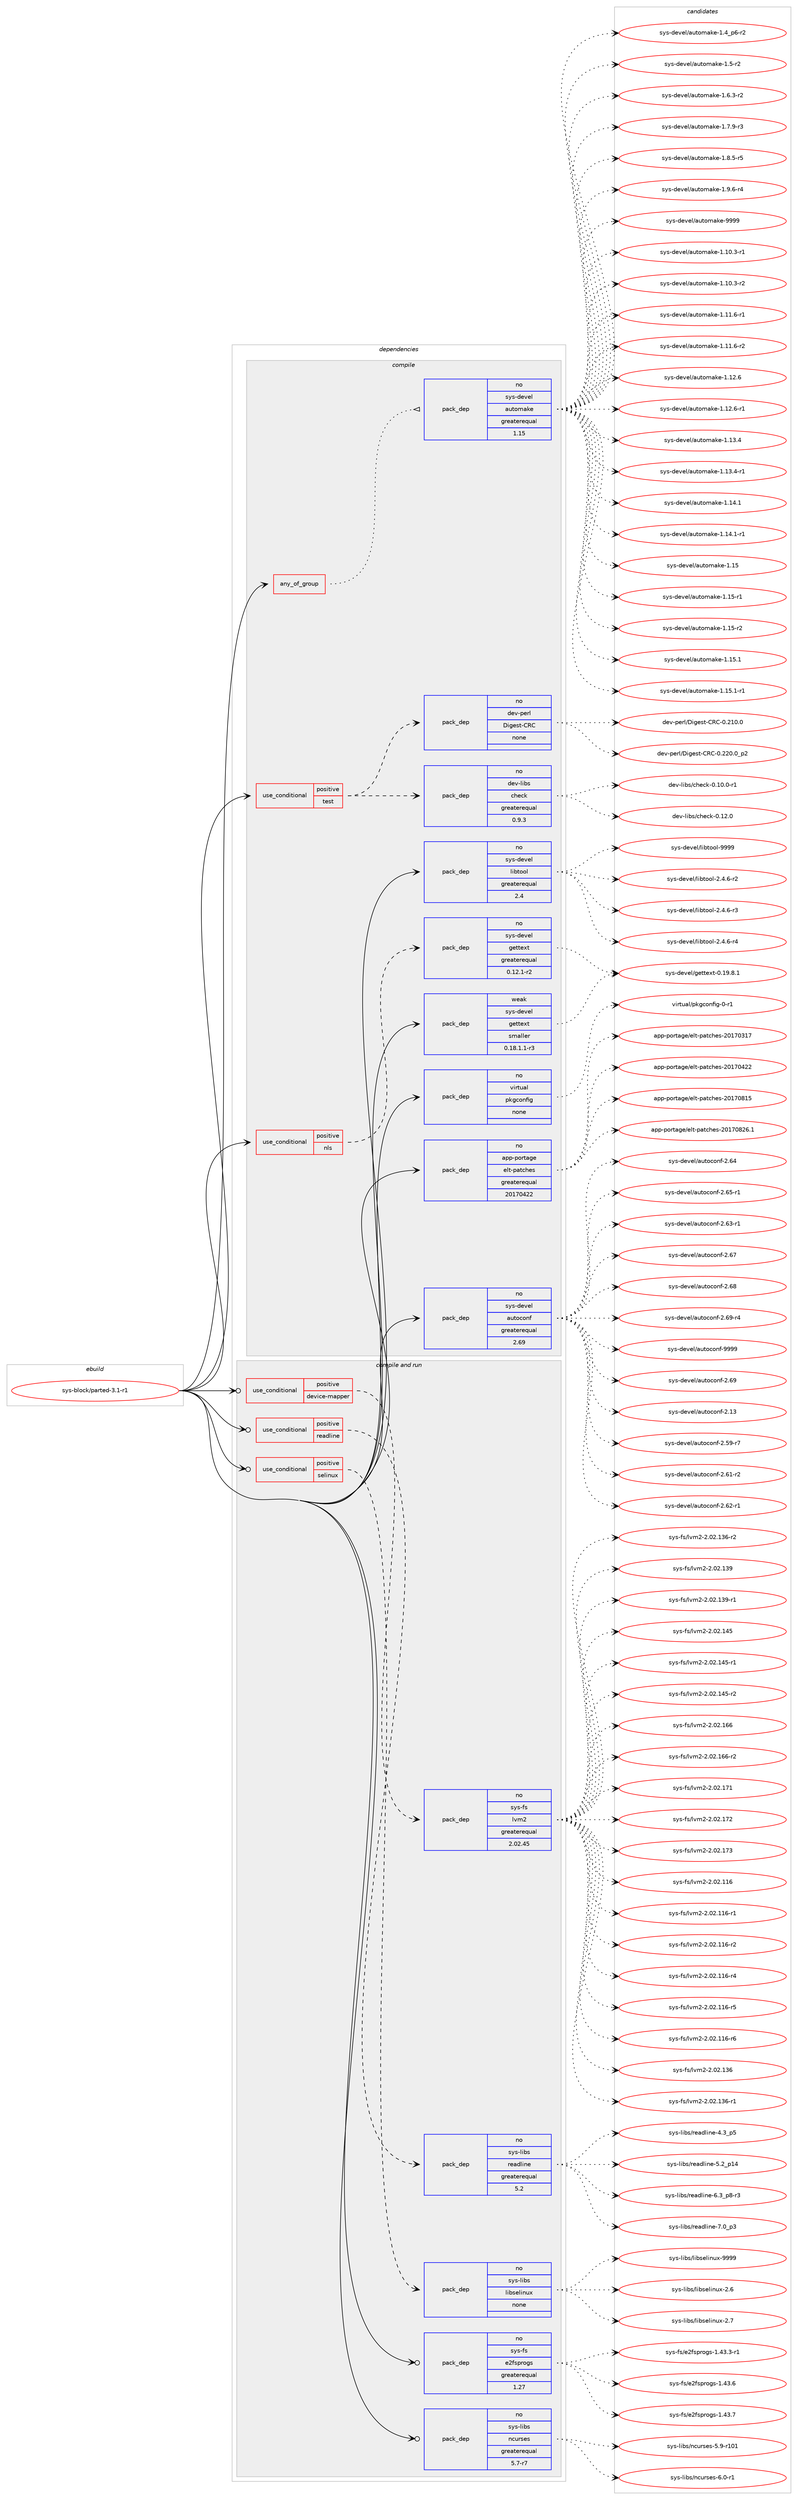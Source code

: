 digraph prolog {

# *************
# Graph options
# *************

newrank=true;
concentrate=true;
compound=true;
graph [rankdir=LR,fontname=Helvetica,fontsize=10,ranksep=1.5];#, ranksep=2.5, nodesep=0.2];
edge  [arrowhead=vee];
node  [fontname=Helvetica,fontsize=10];

# **********
# The ebuild
# **********

subgraph cluster_leftcol {
color=gray;
rank=same;
label=<<i>ebuild</i>>;
id [label="sys-block/parted-3.1-r1", color=red, width=4, href="../sys-block/parted-3.1-r1.svg"];
}

# ****************
# The dependencies
# ****************

subgraph cluster_midcol {
color=gray;
label=<<i>dependencies</i>>;
subgraph cluster_compile {
fillcolor="#eeeeee";
style=filled;
label=<<i>compile</i>>;
subgraph any8024 {
dependency476542 [label=<<TABLE BORDER="0" CELLBORDER="1" CELLSPACING="0" CELLPADDING="4"><TR><TD CELLPADDING="10">any_of_group</TD></TR></TABLE>>, shape=none, color=red];subgraph pack353472 {
dependency476543 [label=<<TABLE BORDER="0" CELLBORDER="1" CELLSPACING="0" CELLPADDING="4" WIDTH="220"><TR><TD ROWSPAN="6" CELLPADDING="30">pack_dep</TD></TR><TR><TD WIDTH="110">no</TD></TR><TR><TD>sys-devel</TD></TR><TR><TD>automake</TD></TR><TR><TD>greaterequal</TD></TR><TR><TD>1.15</TD></TR></TABLE>>, shape=none, color=blue];
}
dependency476542:e -> dependency476543:w [weight=20,style="dotted",arrowhead="oinv"];
}
id:e -> dependency476542:w [weight=20,style="solid",arrowhead="vee"];
subgraph cond114771 {
dependency476544 [label=<<TABLE BORDER="0" CELLBORDER="1" CELLSPACING="0" CELLPADDING="4"><TR><TD ROWSPAN="3" CELLPADDING="10">use_conditional</TD></TR><TR><TD>positive</TD></TR><TR><TD>nls</TD></TR></TABLE>>, shape=none, color=red];
subgraph pack353473 {
dependency476545 [label=<<TABLE BORDER="0" CELLBORDER="1" CELLSPACING="0" CELLPADDING="4" WIDTH="220"><TR><TD ROWSPAN="6" CELLPADDING="30">pack_dep</TD></TR><TR><TD WIDTH="110">no</TD></TR><TR><TD>sys-devel</TD></TR><TR><TD>gettext</TD></TR><TR><TD>greaterequal</TD></TR><TR><TD>0.12.1-r2</TD></TR></TABLE>>, shape=none, color=blue];
}
dependency476544:e -> dependency476545:w [weight=20,style="dashed",arrowhead="vee"];
}
id:e -> dependency476544:w [weight=20,style="solid",arrowhead="vee"];
subgraph cond114772 {
dependency476546 [label=<<TABLE BORDER="0" CELLBORDER="1" CELLSPACING="0" CELLPADDING="4"><TR><TD ROWSPAN="3" CELLPADDING="10">use_conditional</TD></TR><TR><TD>positive</TD></TR><TR><TD>test</TD></TR></TABLE>>, shape=none, color=red];
subgraph pack353474 {
dependency476547 [label=<<TABLE BORDER="0" CELLBORDER="1" CELLSPACING="0" CELLPADDING="4" WIDTH="220"><TR><TD ROWSPAN="6" CELLPADDING="30">pack_dep</TD></TR><TR><TD WIDTH="110">no</TD></TR><TR><TD>dev-libs</TD></TR><TR><TD>check</TD></TR><TR><TD>greaterequal</TD></TR><TR><TD>0.9.3</TD></TR></TABLE>>, shape=none, color=blue];
}
dependency476546:e -> dependency476547:w [weight=20,style="dashed",arrowhead="vee"];
subgraph pack353475 {
dependency476548 [label=<<TABLE BORDER="0" CELLBORDER="1" CELLSPACING="0" CELLPADDING="4" WIDTH="220"><TR><TD ROWSPAN="6" CELLPADDING="30">pack_dep</TD></TR><TR><TD WIDTH="110">no</TD></TR><TR><TD>dev-perl</TD></TR><TR><TD>Digest-CRC</TD></TR><TR><TD>none</TD></TR><TR><TD></TD></TR></TABLE>>, shape=none, color=blue];
}
dependency476546:e -> dependency476548:w [weight=20,style="dashed",arrowhead="vee"];
}
id:e -> dependency476546:w [weight=20,style="solid",arrowhead="vee"];
subgraph pack353476 {
dependency476549 [label=<<TABLE BORDER="0" CELLBORDER="1" CELLSPACING="0" CELLPADDING="4" WIDTH="220"><TR><TD ROWSPAN="6" CELLPADDING="30">pack_dep</TD></TR><TR><TD WIDTH="110">no</TD></TR><TR><TD>app-portage</TD></TR><TR><TD>elt-patches</TD></TR><TR><TD>greaterequal</TD></TR><TR><TD>20170422</TD></TR></TABLE>>, shape=none, color=blue];
}
id:e -> dependency476549:w [weight=20,style="solid",arrowhead="vee"];
subgraph pack353477 {
dependency476550 [label=<<TABLE BORDER="0" CELLBORDER="1" CELLSPACING="0" CELLPADDING="4" WIDTH="220"><TR><TD ROWSPAN="6" CELLPADDING="30">pack_dep</TD></TR><TR><TD WIDTH="110">no</TD></TR><TR><TD>sys-devel</TD></TR><TR><TD>autoconf</TD></TR><TR><TD>greaterequal</TD></TR><TR><TD>2.69</TD></TR></TABLE>>, shape=none, color=blue];
}
id:e -> dependency476550:w [weight=20,style="solid",arrowhead="vee"];
subgraph pack353478 {
dependency476551 [label=<<TABLE BORDER="0" CELLBORDER="1" CELLSPACING="0" CELLPADDING="4" WIDTH="220"><TR><TD ROWSPAN="6" CELLPADDING="30">pack_dep</TD></TR><TR><TD WIDTH="110">no</TD></TR><TR><TD>sys-devel</TD></TR><TR><TD>libtool</TD></TR><TR><TD>greaterequal</TD></TR><TR><TD>2.4</TD></TR></TABLE>>, shape=none, color=blue];
}
id:e -> dependency476551:w [weight=20,style="solid",arrowhead="vee"];
subgraph pack353479 {
dependency476552 [label=<<TABLE BORDER="0" CELLBORDER="1" CELLSPACING="0" CELLPADDING="4" WIDTH="220"><TR><TD ROWSPAN="6" CELLPADDING="30">pack_dep</TD></TR><TR><TD WIDTH="110">no</TD></TR><TR><TD>virtual</TD></TR><TR><TD>pkgconfig</TD></TR><TR><TD>none</TD></TR><TR><TD></TD></TR></TABLE>>, shape=none, color=blue];
}
id:e -> dependency476552:w [weight=20,style="solid",arrowhead="vee"];
subgraph pack353480 {
dependency476553 [label=<<TABLE BORDER="0" CELLBORDER="1" CELLSPACING="0" CELLPADDING="4" WIDTH="220"><TR><TD ROWSPAN="6" CELLPADDING="30">pack_dep</TD></TR><TR><TD WIDTH="110">weak</TD></TR><TR><TD>sys-devel</TD></TR><TR><TD>gettext</TD></TR><TR><TD>smaller</TD></TR><TR><TD>0.18.1.1-r3</TD></TR></TABLE>>, shape=none, color=blue];
}
id:e -> dependency476553:w [weight=20,style="solid",arrowhead="vee"];
}
subgraph cluster_compileandrun {
fillcolor="#eeeeee";
style=filled;
label=<<i>compile and run</i>>;
subgraph cond114773 {
dependency476554 [label=<<TABLE BORDER="0" CELLBORDER="1" CELLSPACING="0" CELLPADDING="4"><TR><TD ROWSPAN="3" CELLPADDING="10">use_conditional</TD></TR><TR><TD>positive</TD></TR><TR><TD>device-mapper</TD></TR></TABLE>>, shape=none, color=red];
subgraph pack353481 {
dependency476555 [label=<<TABLE BORDER="0" CELLBORDER="1" CELLSPACING="0" CELLPADDING="4" WIDTH="220"><TR><TD ROWSPAN="6" CELLPADDING="30">pack_dep</TD></TR><TR><TD WIDTH="110">no</TD></TR><TR><TD>sys-fs</TD></TR><TR><TD>lvm2</TD></TR><TR><TD>greaterequal</TD></TR><TR><TD>2.02.45</TD></TR></TABLE>>, shape=none, color=blue];
}
dependency476554:e -> dependency476555:w [weight=20,style="dashed",arrowhead="vee"];
}
id:e -> dependency476554:w [weight=20,style="solid",arrowhead="odotvee"];
subgraph cond114774 {
dependency476556 [label=<<TABLE BORDER="0" CELLBORDER="1" CELLSPACING="0" CELLPADDING="4"><TR><TD ROWSPAN="3" CELLPADDING="10">use_conditional</TD></TR><TR><TD>positive</TD></TR><TR><TD>readline</TD></TR></TABLE>>, shape=none, color=red];
subgraph pack353482 {
dependency476557 [label=<<TABLE BORDER="0" CELLBORDER="1" CELLSPACING="0" CELLPADDING="4" WIDTH="220"><TR><TD ROWSPAN="6" CELLPADDING="30">pack_dep</TD></TR><TR><TD WIDTH="110">no</TD></TR><TR><TD>sys-libs</TD></TR><TR><TD>readline</TD></TR><TR><TD>greaterequal</TD></TR><TR><TD>5.2</TD></TR></TABLE>>, shape=none, color=blue];
}
dependency476556:e -> dependency476557:w [weight=20,style="dashed",arrowhead="vee"];
}
id:e -> dependency476556:w [weight=20,style="solid",arrowhead="odotvee"];
subgraph cond114775 {
dependency476558 [label=<<TABLE BORDER="0" CELLBORDER="1" CELLSPACING="0" CELLPADDING="4"><TR><TD ROWSPAN="3" CELLPADDING="10">use_conditional</TD></TR><TR><TD>positive</TD></TR><TR><TD>selinux</TD></TR></TABLE>>, shape=none, color=red];
subgraph pack353483 {
dependency476559 [label=<<TABLE BORDER="0" CELLBORDER="1" CELLSPACING="0" CELLPADDING="4" WIDTH="220"><TR><TD ROWSPAN="6" CELLPADDING="30">pack_dep</TD></TR><TR><TD WIDTH="110">no</TD></TR><TR><TD>sys-libs</TD></TR><TR><TD>libselinux</TD></TR><TR><TD>none</TD></TR><TR><TD></TD></TR></TABLE>>, shape=none, color=blue];
}
dependency476558:e -> dependency476559:w [weight=20,style="dashed",arrowhead="vee"];
}
id:e -> dependency476558:w [weight=20,style="solid",arrowhead="odotvee"];
subgraph pack353484 {
dependency476560 [label=<<TABLE BORDER="0" CELLBORDER="1" CELLSPACING="0" CELLPADDING="4" WIDTH="220"><TR><TD ROWSPAN="6" CELLPADDING="30">pack_dep</TD></TR><TR><TD WIDTH="110">no</TD></TR><TR><TD>sys-fs</TD></TR><TR><TD>e2fsprogs</TD></TR><TR><TD>greaterequal</TD></TR><TR><TD>1.27</TD></TR></TABLE>>, shape=none, color=blue];
}
id:e -> dependency476560:w [weight=20,style="solid",arrowhead="odotvee"];
subgraph pack353485 {
dependency476561 [label=<<TABLE BORDER="0" CELLBORDER="1" CELLSPACING="0" CELLPADDING="4" WIDTH="220"><TR><TD ROWSPAN="6" CELLPADDING="30">pack_dep</TD></TR><TR><TD WIDTH="110">no</TD></TR><TR><TD>sys-libs</TD></TR><TR><TD>ncurses</TD></TR><TR><TD>greaterequal</TD></TR><TR><TD>5.7-r7</TD></TR></TABLE>>, shape=none, color=blue];
}
id:e -> dependency476561:w [weight=20,style="solid",arrowhead="odotvee"];
}
subgraph cluster_run {
fillcolor="#eeeeee";
style=filled;
label=<<i>run</i>>;
}
}

# **************
# The candidates
# **************

subgraph cluster_choices {
rank=same;
color=gray;
label=<<i>candidates</i>>;

subgraph choice353472 {
color=black;
nodesep=1;
choice11512111545100101118101108479711711611110997107101454946494846514511449 [label="sys-devel/automake-1.10.3-r1", color=red, width=4,href="../sys-devel/automake-1.10.3-r1.svg"];
choice11512111545100101118101108479711711611110997107101454946494846514511450 [label="sys-devel/automake-1.10.3-r2", color=red, width=4,href="../sys-devel/automake-1.10.3-r2.svg"];
choice11512111545100101118101108479711711611110997107101454946494946544511449 [label="sys-devel/automake-1.11.6-r1", color=red, width=4,href="../sys-devel/automake-1.11.6-r1.svg"];
choice11512111545100101118101108479711711611110997107101454946494946544511450 [label="sys-devel/automake-1.11.6-r2", color=red, width=4,href="../sys-devel/automake-1.11.6-r2.svg"];
choice1151211154510010111810110847971171161111099710710145494649504654 [label="sys-devel/automake-1.12.6", color=red, width=4,href="../sys-devel/automake-1.12.6.svg"];
choice11512111545100101118101108479711711611110997107101454946495046544511449 [label="sys-devel/automake-1.12.6-r1", color=red, width=4,href="../sys-devel/automake-1.12.6-r1.svg"];
choice1151211154510010111810110847971171161111099710710145494649514652 [label="sys-devel/automake-1.13.4", color=red, width=4,href="../sys-devel/automake-1.13.4.svg"];
choice11512111545100101118101108479711711611110997107101454946495146524511449 [label="sys-devel/automake-1.13.4-r1", color=red, width=4,href="../sys-devel/automake-1.13.4-r1.svg"];
choice1151211154510010111810110847971171161111099710710145494649524649 [label="sys-devel/automake-1.14.1", color=red, width=4,href="../sys-devel/automake-1.14.1.svg"];
choice11512111545100101118101108479711711611110997107101454946495246494511449 [label="sys-devel/automake-1.14.1-r1", color=red, width=4,href="../sys-devel/automake-1.14.1-r1.svg"];
choice115121115451001011181011084797117116111109971071014549464953 [label="sys-devel/automake-1.15", color=red, width=4,href="../sys-devel/automake-1.15.svg"];
choice1151211154510010111810110847971171161111099710710145494649534511449 [label="sys-devel/automake-1.15-r1", color=red, width=4,href="../sys-devel/automake-1.15-r1.svg"];
choice1151211154510010111810110847971171161111099710710145494649534511450 [label="sys-devel/automake-1.15-r2", color=red, width=4,href="../sys-devel/automake-1.15-r2.svg"];
choice1151211154510010111810110847971171161111099710710145494649534649 [label="sys-devel/automake-1.15.1", color=red, width=4,href="../sys-devel/automake-1.15.1.svg"];
choice11512111545100101118101108479711711611110997107101454946495346494511449 [label="sys-devel/automake-1.15.1-r1", color=red, width=4,href="../sys-devel/automake-1.15.1-r1.svg"];
choice115121115451001011181011084797117116111109971071014549465295112544511450 [label="sys-devel/automake-1.4_p6-r2", color=red, width=4,href="../sys-devel/automake-1.4_p6-r2.svg"];
choice11512111545100101118101108479711711611110997107101454946534511450 [label="sys-devel/automake-1.5-r2", color=red, width=4,href="../sys-devel/automake-1.5-r2.svg"];
choice115121115451001011181011084797117116111109971071014549465446514511450 [label="sys-devel/automake-1.6.3-r2", color=red, width=4,href="../sys-devel/automake-1.6.3-r2.svg"];
choice115121115451001011181011084797117116111109971071014549465546574511451 [label="sys-devel/automake-1.7.9-r3", color=red, width=4,href="../sys-devel/automake-1.7.9-r3.svg"];
choice115121115451001011181011084797117116111109971071014549465646534511453 [label="sys-devel/automake-1.8.5-r5", color=red, width=4,href="../sys-devel/automake-1.8.5-r5.svg"];
choice115121115451001011181011084797117116111109971071014549465746544511452 [label="sys-devel/automake-1.9.6-r4", color=red, width=4,href="../sys-devel/automake-1.9.6-r4.svg"];
choice115121115451001011181011084797117116111109971071014557575757 [label="sys-devel/automake-9999", color=red, width=4,href="../sys-devel/automake-9999.svg"];
dependency476543:e -> choice11512111545100101118101108479711711611110997107101454946494846514511449:w [style=dotted,weight="100"];
dependency476543:e -> choice11512111545100101118101108479711711611110997107101454946494846514511450:w [style=dotted,weight="100"];
dependency476543:e -> choice11512111545100101118101108479711711611110997107101454946494946544511449:w [style=dotted,weight="100"];
dependency476543:e -> choice11512111545100101118101108479711711611110997107101454946494946544511450:w [style=dotted,weight="100"];
dependency476543:e -> choice1151211154510010111810110847971171161111099710710145494649504654:w [style=dotted,weight="100"];
dependency476543:e -> choice11512111545100101118101108479711711611110997107101454946495046544511449:w [style=dotted,weight="100"];
dependency476543:e -> choice1151211154510010111810110847971171161111099710710145494649514652:w [style=dotted,weight="100"];
dependency476543:e -> choice11512111545100101118101108479711711611110997107101454946495146524511449:w [style=dotted,weight="100"];
dependency476543:e -> choice1151211154510010111810110847971171161111099710710145494649524649:w [style=dotted,weight="100"];
dependency476543:e -> choice11512111545100101118101108479711711611110997107101454946495246494511449:w [style=dotted,weight="100"];
dependency476543:e -> choice115121115451001011181011084797117116111109971071014549464953:w [style=dotted,weight="100"];
dependency476543:e -> choice1151211154510010111810110847971171161111099710710145494649534511449:w [style=dotted,weight="100"];
dependency476543:e -> choice1151211154510010111810110847971171161111099710710145494649534511450:w [style=dotted,weight="100"];
dependency476543:e -> choice1151211154510010111810110847971171161111099710710145494649534649:w [style=dotted,weight="100"];
dependency476543:e -> choice11512111545100101118101108479711711611110997107101454946495346494511449:w [style=dotted,weight="100"];
dependency476543:e -> choice115121115451001011181011084797117116111109971071014549465295112544511450:w [style=dotted,weight="100"];
dependency476543:e -> choice11512111545100101118101108479711711611110997107101454946534511450:w [style=dotted,weight="100"];
dependency476543:e -> choice115121115451001011181011084797117116111109971071014549465446514511450:w [style=dotted,weight="100"];
dependency476543:e -> choice115121115451001011181011084797117116111109971071014549465546574511451:w [style=dotted,weight="100"];
dependency476543:e -> choice115121115451001011181011084797117116111109971071014549465646534511453:w [style=dotted,weight="100"];
dependency476543:e -> choice115121115451001011181011084797117116111109971071014549465746544511452:w [style=dotted,weight="100"];
dependency476543:e -> choice115121115451001011181011084797117116111109971071014557575757:w [style=dotted,weight="100"];
}
subgraph choice353473 {
color=black;
nodesep=1;
choice1151211154510010111810110847103101116116101120116454846495746564649 [label="sys-devel/gettext-0.19.8.1", color=red, width=4,href="../sys-devel/gettext-0.19.8.1.svg"];
dependency476545:e -> choice1151211154510010111810110847103101116116101120116454846495746564649:w [style=dotted,weight="100"];
}
subgraph choice353474 {
color=black;
nodesep=1;
choice1001011184510810598115479910410199107454846494846484511449 [label="dev-libs/check-0.10.0-r1", color=red, width=4,href="../dev-libs/check-0.10.0-r1.svg"];
choice100101118451081059811547991041019910745484649504648 [label="dev-libs/check-0.12.0", color=red, width=4,href="../dev-libs/check-0.12.0.svg"];
dependency476547:e -> choice1001011184510810598115479910410199107454846494846484511449:w [style=dotted,weight="100"];
dependency476547:e -> choice100101118451081059811547991041019910745484649504648:w [style=dotted,weight="100"];
}
subgraph choice353475 {
color=black;
nodesep=1;
choice100101118451121011141084768105103101115116456782674548465049484648 [label="dev-perl/Digest-CRC-0.210.0", color=red, width=4,href="../dev-perl/Digest-CRC-0.210.0.svg"];
choice1001011184511210111410847681051031011151164567826745484650504846489511250 [label="dev-perl/Digest-CRC-0.220.0_p2", color=red, width=4,href="../dev-perl/Digest-CRC-0.220.0_p2.svg"];
dependency476548:e -> choice100101118451121011141084768105103101115116456782674548465049484648:w [style=dotted,weight="100"];
dependency476548:e -> choice1001011184511210111410847681051031011151164567826745484650504846489511250:w [style=dotted,weight="100"];
}
subgraph choice353476 {
color=black;
nodesep=1;
choice97112112451121111141169710310147101108116451129711699104101115455048495548514955 [label="app-portage/elt-patches-20170317", color=red, width=4,href="../app-portage/elt-patches-20170317.svg"];
choice97112112451121111141169710310147101108116451129711699104101115455048495548525050 [label="app-portage/elt-patches-20170422", color=red, width=4,href="../app-portage/elt-patches-20170422.svg"];
choice97112112451121111141169710310147101108116451129711699104101115455048495548564953 [label="app-portage/elt-patches-20170815", color=red, width=4,href="../app-portage/elt-patches-20170815.svg"];
choice971121124511211111411697103101471011081164511297116991041011154550484955485650544649 [label="app-portage/elt-patches-20170826.1", color=red, width=4,href="../app-portage/elt-patches-20170826.1.svg"];
dependency476549:e -> choice97112112451121111141169710310147101108116451129711699104101115455048495548514955:w [style=dotted,weight="100"];
dependency476549:e -> choice97112112451121111141169710310147101108116451129711699104101115455048495548525050:w [style=dotted,weight="100"];
dependency476549:e -> choice97112112451121111141169710310147101108116451129711699104101115455048495548564953:w [style=dotted,weight="100"];
dependency476549:e -> choice971121124511211111411697103101471011081164511297116991041011154550484955485650544649:w [style=dotted,weight="100"];
}
subgraph choice353477 {
color=black;
nodesep=1;
choice115121115451001011181011084797117116111991111101024550464951 [label="sys-devel/autoconf-2.13", color=red, width=4,href="../sys-devel/autoconf-2.13.svg"];
choice1151211154510010111810110847971171161119911111010245504653574511455 [label="sys-devel/autoconf-2.59-r7", color=red, width=4,href="../sys-devel/autoconf-2.59-r7.svg"];
choice1151211154510010111810110847971171161119911111010245504654494511450 [label="sys-devel/autoconf-2.61-r2", color=red, width=4,href="../sys-devel/autoconf-2.61-r2.svg"];
choice1151211154510010111810110847971171161119911111010245504654504511449 [label="sys-devel/autoconf-2.62-r1", color=red, width=4,href="../sys-devel/autoconf-2.62-r1.svg"];
choice1151211154510010111810110847971171161119911111010245504654514511449 [label="sys-devel/autoconf-2.63-r1", color=red, width=4,href="../sys-devel/autoconf-2.63-r1.svg"];
choice115121115451001011181011084797117116111991111101024550465452 [label="sys-devel/autoconf-2.64", color=red, width=4,href="../sys-devel/autoconf-2.64.svg"];
choice1151211154510010111810110847971171161119911111010245504654534511449 [label="sys-devel/autoconf-2.65-r1", color=red, width=4,href="../sys-devel/autoconf-2.65-r1.svg"];
choice115121115451001011181011084797117116111991111101024550465455 [label="sys-devel/autoconf-2.67", color=red, width=4,href="../sys-devel/autoconf-2.67.svg"];
choice115121115451001011181011084797117116111991111101024550465456 [label="sys-devel/autoconf-2.68", color=red, width=4,href="../sys-devel/autoconf-2.68.svg"];
choice115121115451001011181011084797117116111991111101024550465457 [label="sys-devel/autoconf-2.69", color=red, width=4,href="../sys-devel/autoconf-2.69.svg"];
choice1151211154510010111810110847971171161119911111010245504654574511452 [label="sys-devel/autoconf-2.69-r4", color=red, width=4,href="../sys-devel/autoconf-2.69-r4.svg"];
choice115121115451001011181011084797117116111991111101024557575757 [label="sys-devel/autoconf-9999", color=red, width=4,href="../sys-devel/autoconf-9999.svg"];
dependency476550:e -> choice115121115451001011181011084797117116111991111101024550464951:w [style=dotted,weight="100"];
dependency476550:e -> choice1151211154510010111810110847971171161119911111010245504653574511455:w [style=dotted,weight="100"];
dependency476550:e -> choice1151211154510010111810110847971171161119911111010245504654494511450:w [style=dotted,weight="100"];
dependency476550:e -> choice1151211154510010111810110847971171161119911111010245504654504511449:w [style=dotted,weight="100"];
dependency476550:e -> choice1151211154510010111810110847971171161119911111010245504654514511449:w [style=dotted,weight="100"];
dependency476550:e -> choice115121115451001011181011084797117116111991111101024550465452:w [style=dotted,weight="100"];
dependency476550:e -> choice1151211154510010111810110847971171161119911111010245504654534511449:w [style=dotted,weight="100"];
dependency476550:e -> choice115121115451001011181011084797117116111991111101024550465455:w [style=dotted,weight="100"];
dependency476550:e -> choice115121115451001011181011084797117116111991111101024550465456:w [style=dotted,weight="100"];
dependency476550:e -> choice115121115451001011181011084797117116111991111101024550465457:w [style=dotted,weight="100"];
dependency476550:e -> choice1151211154510010111810110847971171161119911111010245504654574511452:w [style=dotted,weight="100"];
dependency476550:e -> choice115121115451001011181011084797117116111991111101024557575757:w [style=dotted,weight="100"];
}
subgraph choice353478 {
color=black;
nodesep=1;
choice1151211154510010111810110847108105981161111111084550465246544511450 [label="sys-devel/libtool-2.4.6-r2", color=red, width=4,href="../sys-devel/libtool-2.4.6-r2.svg"];
choice1151211154510010111810110847108105981161111111084550465246544511451 [label="sys-devel/libtool-2.4.6-r3", color=red, width=4,href="../sys-devel/libtool-2.4.6-r3.svg"];
choice1151211154510010111810110847108105981161111111084550465246544511452 [label="sys-devel/libtool-2.4.6-r4", color=red, width=4,href="../sys-devel/libtool-2.4.6-r4.svg"];
choice1151211154510010111810110847108105981161111111084557575757 [label="sys-devel/libtool-9999", color=red, width=4,href="../sys-devel/libtool-9999.svg"];
dependency476551:e -> choice1151211154510010111810110847108105981161111111084550465246544511450:w [style=dotted,weight="100"];
dependency476551:e -> choice1151211154510010111810110847108105981161111111084550465246544511451:w [style=dotted,weight="100"];
dependency476551:e -> choice1151211154510010111810110847108105981161111111084550465246544511452:w [style=dotted,weight="100"];
dependency476551:e -> choice1151211154510010111810110847108105981161111111084557575757:w [style=dotted,weight="100"];
}
subgraph choice353479 {
color=black;
nodesep=1;
choice11810511411611797108471121071039911111010210510345484511449 [label="virtual/pkgconfig-0-r1", color=red, width=4,href="../virtual/pkgconfig-0-r1.svg"];
dependency476552:e -> choice11810511411611797108471121071039911111010210510345484511449:w [style=dotted,weight="100"];
}
subgraph choice353480 {
color=black;
nodesep=1;
choice1151211154510010111810110847103101116116101120116454846495746564649 [label="sys-devel/gettext-0.19.8.1", color=red, width=4,href="../sys-devel/gettext-0.19.8.1.svg"];
dependency476553:e -> choice1151211154510010111810110847103101116116101120116454846495746564649:w [style=dotted,weight="100"];
}
subgraph choice353481 {
color=black;
nodesep=1;
choice115121115451021154710811810950455046485046494954 [label="sys-fs/lvm2-2.02.116", color=red, width=4,href="../sys-fs/lvm2-2.02.116.svg"];
choice1151211154510211547108118109504550464850464949544511449 [label="sys-fs/lvm2-2.02.116-r1", color=red, width=4,href="../sys-fs/lvm2-2.02.116-r1.svg"];
choice1151211154510211547108118109504550464850464949544511450 [label="sys-fs/lvm2-2.02.116-r2", color=red, width=4,href="../sys-fs/lvm2-2.02.116-r2.svg"];
choice1151211154510211547108118109504550464850464949544511452 [label="sys-fs/lvm2-2.02.116-r4", color=red, width=4,href="../sys-fs/lvm2-2.02.116-r4.svg"];
choice1151211154510211547108118109504550464850464949544511453 [label="sys-fs/lvm2-2.02.116-r5", color=red, width=4,href="../sys-fs/lvm2-2.02.116-r5.svg"];
choice1151211154510211547108118109504550464850464949544511454 [label="sys-fs/lvm2-2.02.116-r6", color=red, width=4,href="../sys-fs/lvm2-2.02.116-r6.svg"];
choice115121115451021154710811810950455046485046495154 [label="sys-fs/lvm2-2.02.136", color=red, width=4,href="../sys-fs/lvm2-2.02.136.svg"];
choice1151211154510211547108118109504550464850464951544511449 [label="sys-fs/lvm2-2.02.136-r1", color=red, width=4,href="../sys-fs/lvm2-2.02.136-r1.svg"];
choice1151211154510211547108118109504550464850464951544511450 [label="sys-fs/lvm2-2.02.136-r2", color=red, width=4,href="../sys-fs/lvm2-2.02.136-r2.svg"];
choice115121115451021154710811810950455046485046495157 [label="sys-fs/lvm2-2.02.139", color=red, width=4,href="../sys-fs/lvm2-2.02.139.svg"];
choice1151211154510211547108118109504550464850464951574511449 [label="sys-fs/lvm2-2.02.139-r1", color=red, width=4,href="../sys-fs/lvm2-2.02.139-r1.svg"];
choice115121115451021154710811810950455046485046495253 [label="sys-fs/lvm2-2.02.145", color=red, width=4,href="../sys-fs/lvm2-2.02.145.svg"];
choice1151211154510211547108118109504550464850464952534511449 [label="sys-fs/lvm2-2.02.145-r1", color=red, width=4,href="../sys-fs/lvm2-2.02.145-r1.svg"];
choice1151211154510211547108118109504550464850464952534511450 [label="sys-fs/lvm2-2.02.145-r2", color=red, width=4,href="../sys-fs/lvm2-2.02.145-r2.svg"];
choice115121115451021154710811810950455046485046495454 [label="sys-fs/lvm2-2.02.166", color=red, width=4,href="../sys-fs/lvm2-2.02.166.svg"];
choice1151211154510211547108118109504550464850464954544511450 [label="sys-fs/lvm2-2.02.166-r2", color=red, width=4,href="../sys-fs/lvm2-2.02.166-r2.svg"];
choice115121115451021154710811810950455046485046495549 [label="sys-fs/lvm2-2.02.171", color=red, width=4,href="../sys-fs/lvm2-2.02.171.svg"];
choice115121115451021154710811810950455046485046495550 [label="sys-fs/lvm2-2.02.172", color=red, width=4,href="../sys-fs/lvm2-2.02.172.svg"];
choice115121115451021154710811810950455046485046495551 [label="sys-fs/lvm2-2.02.173", color=red, width=4,href="../sys-fs/lvm2-2.02.173.svg"];
dependency476555:e -> choice115121115451021154710811810950455046485046494954:w [style=dotted,weight="100"];
dependency476555:e -> choice1151211154510211547108118109504550464850464949544511449:w [style=dotted,weight="100"];
dependency476555:e -> choice1151211154510211547108118109504550464850464949544511450:w [style=dotted,weight="100"];
dependency476555:e -> choice1151211154510211547108118109504550464850464949544511452:w [style=dotted,weight="100"];
dependency476555:e -> choice1151211154510211547108118109504550464850464949544511453:w [style=dotted,weight="100"];
dependency476555:e -> choice1151211154510211547108118109504550464850464949544511454:w [style=dotted,weight="100"];
dependency476555:e -> choice115121115451021154710811810950455046485046495154:w [style=dotted,weight="100"];
dependency476555:e -> choice1151211154510211547108118109504550464850464951544511449:w [style=dotted,weight="100"];
dependency476555:e -> choice1151211154510211547108118109504550464850464951544511450:w [style=dotted,weight="100"];
dependency476555:e -> choice115121115451021154710811810950455046485046495157:w [style=dotted,weight="100"];
dependency476555:e -> choice1151211154510211547108118109504550464850464951574511449:w [style=dotted,weight="100"];
dependency476555:e -> choice115121115451021154710811810950455046485046495253:w [style=dotted,weight="100"];
dependency476555:e -> choice1151211154510211547108118109504550464850464952534511449:w [style=dotted,weight="100"];
dependency476555:e -> choice1151211154510211547108118109504550464850464952534511450:w [style=dotted,weight="100"];
dependency476555:e -> choice115121115451021154710811810950455046485046495454:w [style=dotted,weight="100"];
dependency476555:e -> choice1151211154510211547108118109504550464850464954544511450:w [style=dotted,weight="100"];
dependency476555:e -> choice115121115451021154710811810950455046485046495549:w [style=dotted,weight="100"];
dependency476555:e -> choice115121115451021154710811810950455046485046495550:w [style=dotted,weight="100"];
dependency476555:e -> choice115121115451021154710811810950455046485046495551:w [style=dotted,weight="100"];
}
subgraph choice353482 {
color=black;
nodesep=1;
choice11512111545108105981154711410197100108105110101455246519511253 [label="sys-libs/readline-4.3_p5", color=red, width=4,href="../sys-libs/readline-4.3_p5.svg"];
choice1151211154510810598115471141019710010810511010145534650951124952 [label="sys-libs/readline-5.2_p14", color=red, width=4,href="../sys-libs/readline-5.2_p14.svg"];
choice115121115451081059811547114101971001081051101014554465195112564511451 [label="sys-libs/readline-6.3_p8-r3", color=red, width=4,href="../sys-libs/readline-6.3_p8-r3.svg"];
choice11512111545108105981154711410197100108105110101455546489511251 [label="sys-libs/readline-7.0_p3", color=red, width=4,href="../sys-libs/readline-7.0_p3.svg"];
dependency476557:e -> choice11512111545108105981154711410197100108105110101455246519511253:w [style=dotted,weight="100"];
dependency476557:e -> choice1151211154510810598115471141019710010810511010145534650951124952:w [style=dotted,weight="100"];
dependency476557:e -> choice115121115451081059811547114101971001081051101014554465195112564511451:w [style=dotted,weight="100"];
dependency476557:e -> choice11512111545108105981154711410197100108105110101455546489511251:w [style=dotted,weight="100"];
}
subgraph choice353483 {
color=black;
nodesep=1;
choice1151211154510810598115471081059811510110810511011712045504654 [label="sys-libs/libselinux-2.6", color=red, width=4,href="../sys-libs/libselinux-2.6.svg"];
choice1151211154510810598115471081059811510110810511011712045504655 [label="sys-libs/libselinux-2.7", color=red, width=4,href="../sys-libs/libselinux-2.7.svg"];
choice115121115451081059811547108105981151011081051101171204557575757 [label="sys-libs/libselinux-9999", color=red, width=4,href="../sys-libs/libselinux-9999.svg"];
dependency476559:e -> choice1151211154510810598115471081059811510110810511011712045504654:w [style=dotted,weight="100"];
dependency476559:e -> choice1151211154510810598115471081059811510110810511011712045504655:w [style=dotted,weight="100"];
dependency476559:e -> choice115121115451081059811547108105981151011081051101171204557575757:w [style=dotted,weight="100"];
}
subgraph choice353484 {
color=black;
nodesep=1;
choice115121115451021154710150102115112114111103115454946525146514511449 [label="sys-fs/e2fsprogs-1.43.3-r1", color=red, width=4,href="../sys-fs/e2fsprogs-1.43.3-r1.svg"];
choice11512111545102115471015010211511211411110311545494652514654 [label="sys-fs/e2fsprogs-1.43.6", color=red, width=4,href="../sys-fs/e2fsprogs-1.43.6.svg"];
choice11512111545102115471015010211511211411110311545494652514655 [label="sys-fs/e2fsprogs-1.43.7", color=red, width=4,href="../sys-fs/e2fsprogs-1.43.7.svg"];
dependency476560:e -> choice115121115451021154710150102115112114111103115454946525146514511449:w [style=dotted,weight="100"];
dependency476560:e -> choice11512111545102115471015010211511211411110311545494652514654:w [style=dotted,weight="100"];
dependency476560:e -> choice11512111545102115471015010211511211411110311545494652514655:w [style=dotted,weight="100"];
}
subgraph choice353485 {
color=black;
nodesep=1;
choice115121115451081059811547110991171141151011154553465745114494849 [label="sys-libs/ncurses-5.9-r101", color=red, width=4,href="../sys-libs/ncurses-5.9-r101.svg"];
choice11512111545108105981154711099117114115101115455446484511449 [label="sys-libs/ncurses-6.0-r1", color=red, width=4,href="../sys-libs/ncurses-6.0-r1.svg"];
dependency476561:e -> choice115121115451081059811547110991171141151011154553465745114494849:w [style=dotted,weight="100"];
dependency476561:e -> choice11512111545108105981154711099117114115101115455446484511449:w [style=dotted,weight="100"];
}
}

}
